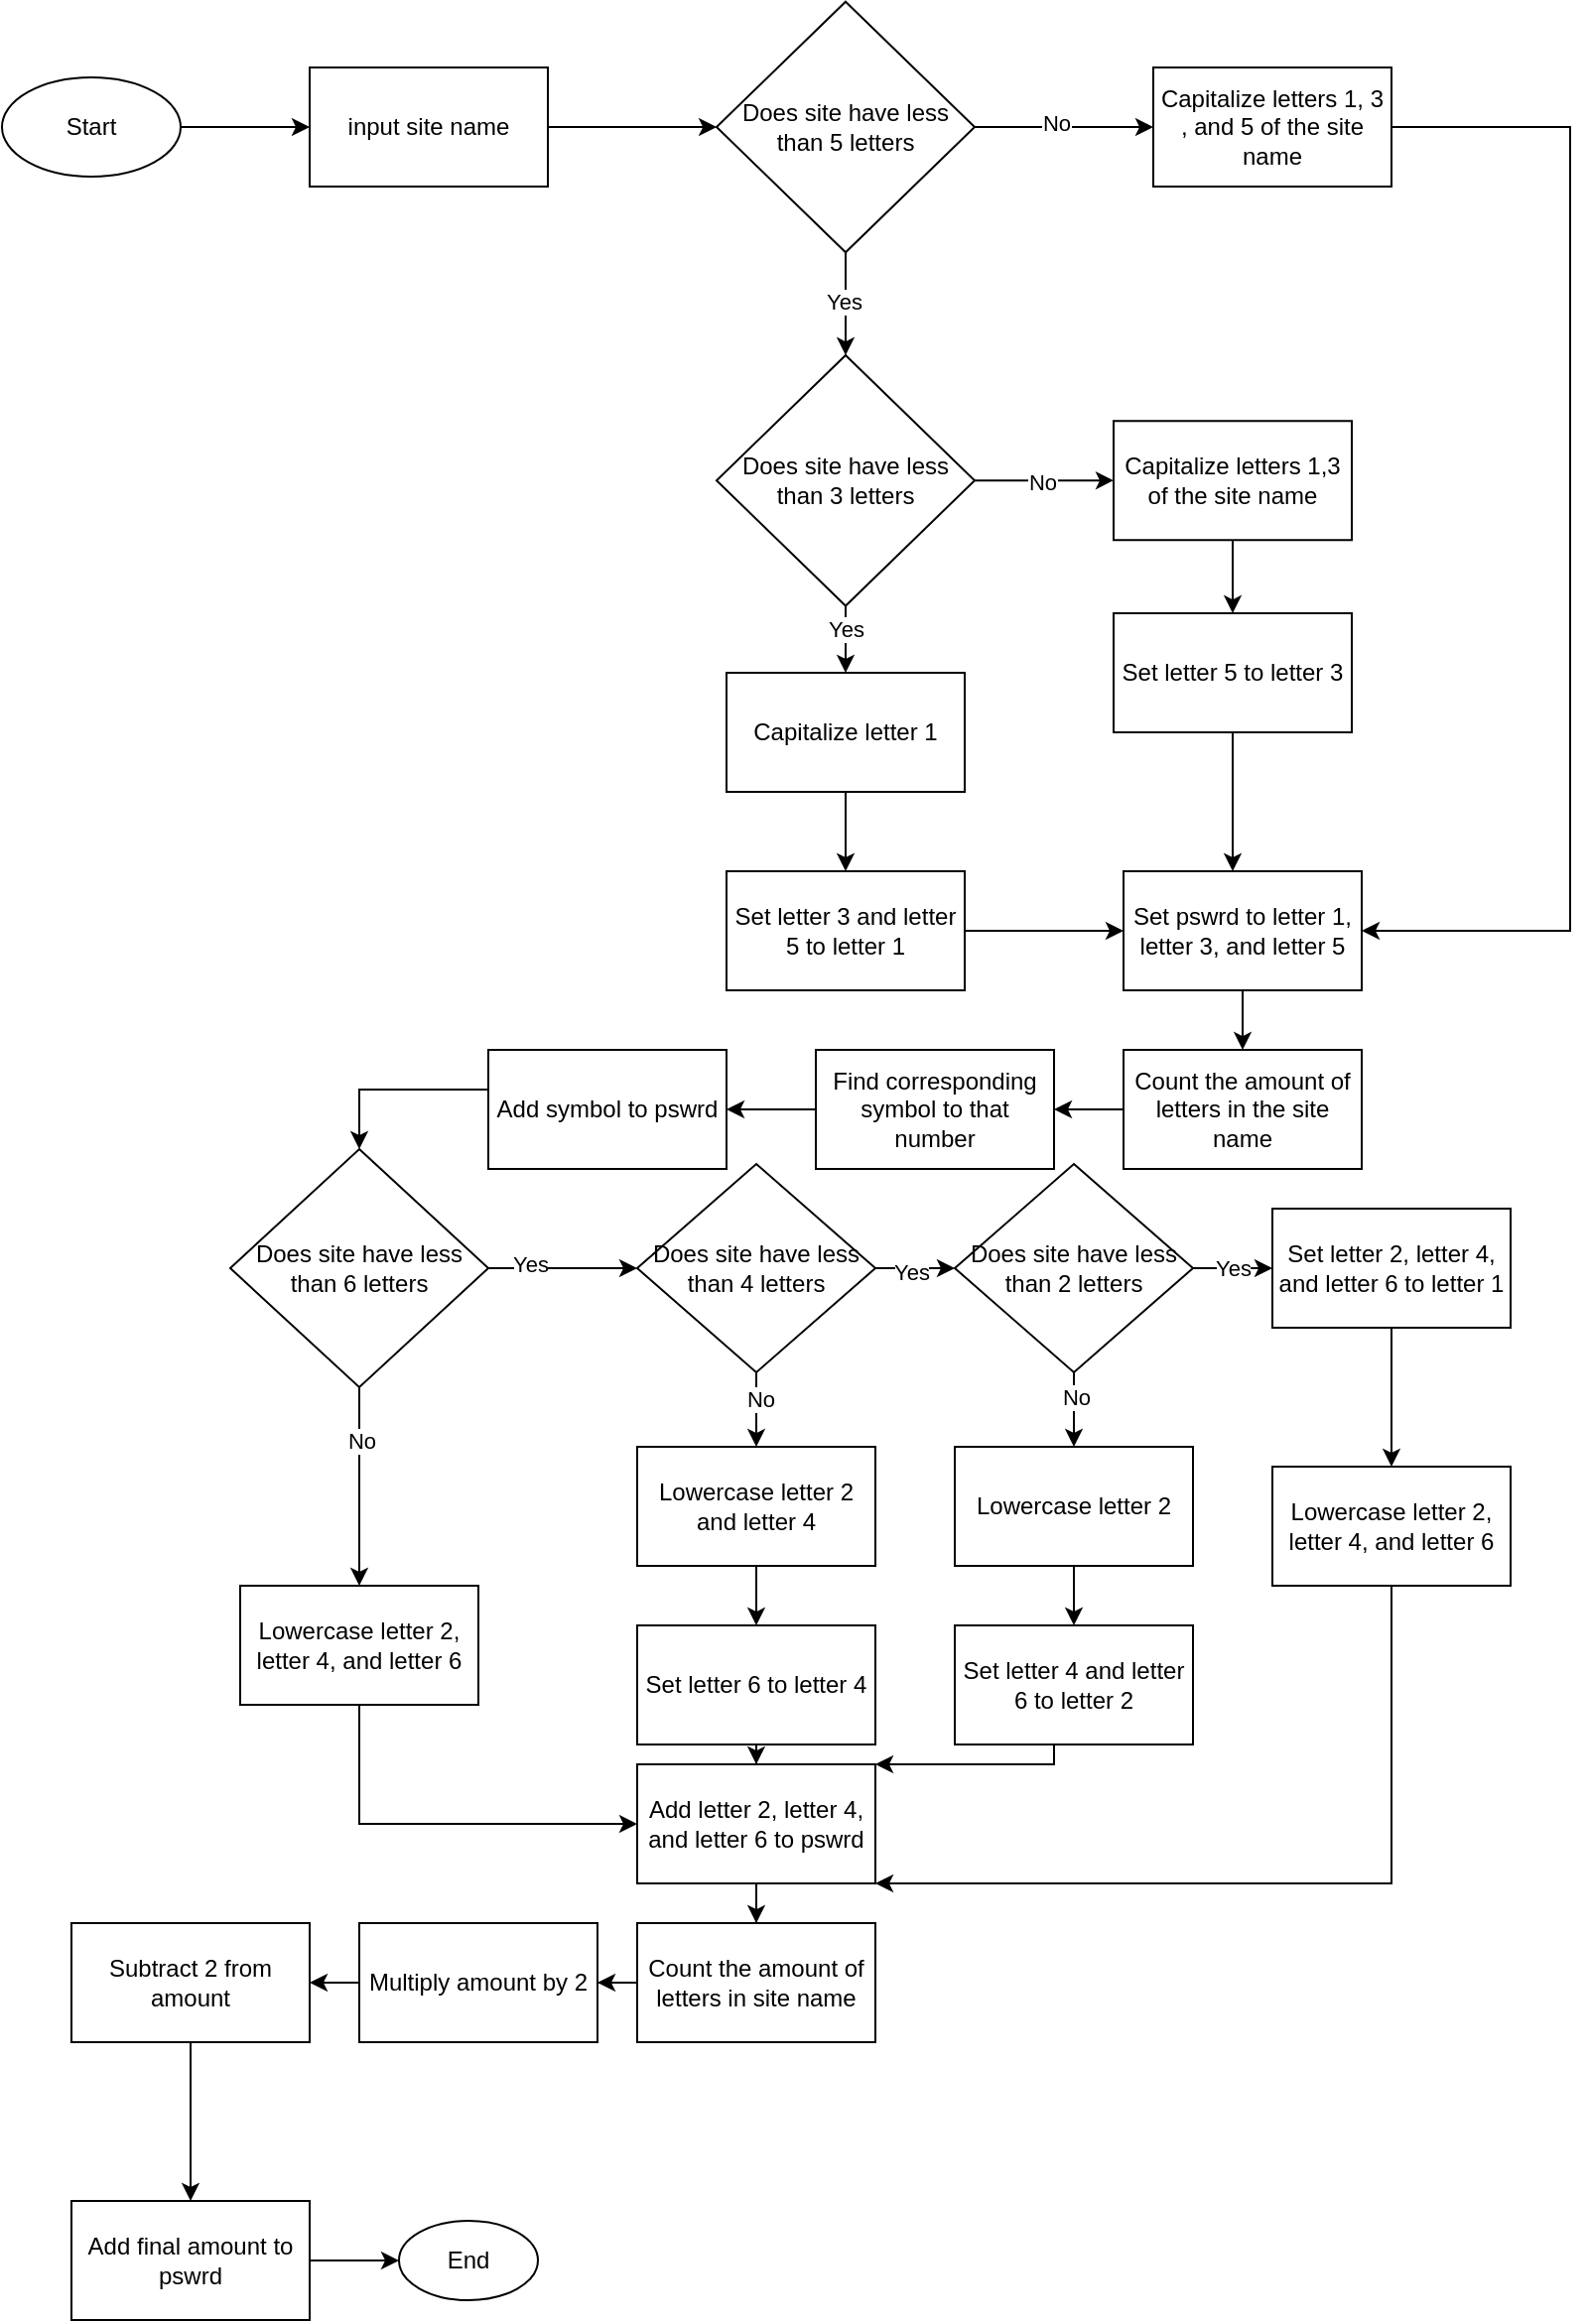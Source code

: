 <mxfile version="22.0.4" type="github">
  <diagram name="Page-1" id="J_uxx44ZMM9hjtvUiRub">
    <mxGraphModel dx="2390" dy="1263" grid="1" gridSize="10" guides="1" tooltips="1" connect="1" arrows="1" fold="1" page="1" pageScale="1" pageWidth="850" pageHeight="1100" math="0" shadow="0">
      <root>
        <mxCell id="0" />
        <mxCell id="1" parent="0" />
        <mxCell id="RTvYhVMCZxCB8CiYdLS1-3" value="" style="edgeStyle=orthogonalEdgeStyle;rounded=0;orthogonalLoop=1;jettySize=auto;html=1;" edge="1" parent="1" source="RTvYhVMCZxCB8CiYdLS1-1" target="RTvYhVMCZxCB8CiYdLS1-2">
          <mxGeometry relative="1" as="geometry" />
        </mxCell>
        <mxCell id="RTvYhVMCZxCB8CiYdLS1-1" value="Start" style="ellipse;whiteSpace=wrap;html=1;" vertex="1" parent="1">
          <mxGeometry x="50" y="50" width="90" height="50" as="geometry" />
        </mxCell>
        <mxCell id="RTvYhVMCZxCB8CiYdLS1-5" value="" style="edgeStyle=orthogonalEdgeStyle;rounded=0;orthogonalLoop=1;jettySize=auto;html=1;" edge="1" parent="1" source="RTvYhVMCZxCB8CiYdLS1-2" target="RTvYhVMCZxCB8CiYdLS1-4">
          <mxGeometry relative="1" as="geometry" />
        </mxCell>
        <mxCell id="RTvYhVMCZxCB8CiYdLS1-2" value="input site name" style="whiteSpace=wrap;html=1;" vertex="1" parent="1">
          <mxGeometry x="205" y="45" width="120" height="60" as="geometry" />
        </mxCell>
        <mxCell id="RTvYhVMCZxCB8CiYdLS1-7" value="" style="edgeStyle=orthogonalEdgeStyle;rounded=0;orthogonalLoop=1;jettySize=auto;html=1;" edge="1" parent="1" source="RTvYhVMCZxCB8CiYdLS1-4" target="RTvYhVMCZxCB8CiYdLS1-6">
          <mxGeometry relative="1" as="geometry" />
        </mxCell>
        <mxCell id="RTvYhVMCZxCB8CiYdLS1-10" value="No" style="edgeLabel;html=1;align=center;verticalAlign=middle;resizable=0;points=[];" vertex="1" connectable="0" parent="RTvYhVMCZxCB8CiYdLS1-7">
          <mxGeometry x="-0.106" y="2" relative="1" as="geometry">
            <mxPoint as="offset" />
          </mxGeometry>
        </mxCell>
        <mxCell id="RTvYhVMCZxCB8CiYdLS1-17" value="" style="edgeStyle=orthogonalEdgeStyle;rounded=0;orthogonalLoop=1;jettySize=auto;html=1;" edge="1" parent="1" source="RTvYhVMCZxCB8CiYdLS1-4">
          <mxGeometry relative="1" as="geometry">
            <mxPoint x="475" y="190.005" as="targetPoint" />
          </mxGeometry>
        </mxCell>
        <mxCell id="RTvYhVMCZxCB8CiYdLS1-20" value="Yes" style="edgeLabel;html=1;align=center;verticalAlign=middle;resizable=0;points=[];" vertex="1" connectable="0" parent="RTvYhVMCZxCB8CiYdLS1-17">
          <mxGeometry x="-0.05" y="-1" relative="1" as="geometry">
            <mxPoint as="offset" />
          </mxGeometry>
        </mxCell>
        <mxCell id="RTvYhVMCZxCB8CiYdLS1-4" value="Does site have less than 5 letters" style="rhombus;whiteSpace=wrap;html=1;" vertex="1" parent="1">
          <mxGeometry x="410" y="11.88" width="130" height="126.25" as="geometry" />
        </mxCell>
        <mxCell id="RTvYhVMCZxCB8CiYdLS1-35" style="edgeStyle=orthogonalEdgeStyle;rounded=0;orthogonalLoop=1;jettySize=auto;html=1;entryX=1;entryY=0.5;entryDx=0;entryDy=0;" edge="1" parent="1" source="RTvYhVMCZxCB8CiYdLS1-6" target="RTvYhVMCZxCB8CiYdLS1-49">
          <mxGeometry relative="1" as="geometry">
            <Array as="points">
              <mxPoint x="840" y="75" />
              <mxPoint x="840" y="480" />
            </Array>
          </mxGeometry>
        </mxCell>
        <mxCell id="RTvYhVMCZxCB8CiYdLS1-6" value="Capitalize letters 1, 3 , and 5 of the site name" style="whiteSpace=wrap;html=1;" vertex="1" parent="1">
          <mxGeometry x="630" y="45.005" width="120" height="60" as="geometry" />
        </mxCell>
        <mxCell id="RTvYhVMCZxCB8CiYdLS1-13" value="" style="edgeStyle=orthogonalEdgeStyle;rounded=0;orthogonalLoop=1;jettySize=auto;html=1;" edge="1" parent="1" source="RTvYhVMCZxCB8CiYdLS1-8" target="RTvYhVMCZxCB8CiYdLS1-12">
          <mxGeometry relative="1" as="geometry" />
        </mxCell>
        <mxCell id="RTvYhVMCZxCB8CiYdLS1-26" value="No" style="edgeLabel;html=1;align=center;verticalAlign=middle;resizable=0;points=[];" vertex="1" connectable="0" parent="RTvYhVMCZxCB8CiYdLS1-13">
          <mxGeometry x="-0.029" y="-1" relative="1" as="geometry">
            <mxPoint as="offset" />
          </mxGeometry>
        </mxCell>
        <mxCell id="RTvYhVMCZxCB8CiYdLS1-29" value="" style="edgeStyle=orthogonalEdgeStyle;rounded=0;orthogonalLoop=1;jettySize=auto;html=1;" edge="1" parent="1" source="RTvYhVMCZxCB8CiYdLS1-8" target="RTvYhVMCZxCB8CiYdLS1-28">
          <mxGeometry relative="1" as="geometry" />
        </mxCell>
        <mxCell id="RTvYhVMCZxCB8CiYdLS1-40" value="Yes" style="edgeLabel;html=1;align=center;verticalAlign=middle;resizable=0;points=[];" vertex="1" connectable="0" parent="RTvYhVMCZxCB8CiYdLS1-29">
          <mxGeometry x="-0.536" relative="1" as="geometry">
            <mxPoint as="offset" />
          </mxGeometry>
        </mxCell>
        <mxCell id="RTvYhVMCZxCB8CiYdLS1-8" value="Does site have less than 3 letters" style="rhombus;whiteSpace=wrap;html=1;" vertex="1" parent="1">
          <mxGeometry x="410" y="190" width="130" height="126.25" as="geometry" />
        </mxCell>
        <mxCell id="RTvYhVMCZxCB8CiYdLS1-22" value="" style="edgeStyle=orthogonalEdgeStyle;rounded=0;orthogonalLoop=1;jettySize=auto;html=1;" edge="1" parent="1" source="RTvYhVMCZxCB8CiYdLS1-12" target="RTvYhVMCZxCB8CiYdLS1-21">
          <mxGeometry relative="1" as="geometry">
            <Array as="points">
              <mxPoint x="670" y="310" />
              <mxPoint x="670" y="310" />
            </Array>
          </mxGeometry>
        </mxCell>
        <mxCell id="RTvYhVMCZxCB8CiYdLS1-12" value="Capitalize letters 1,3 of the site name" style="whiteSpace=wrap;html=1;" vertex="1" parent="1">
          <mxGeometry x="610" y="223.125" width="120" height="60" as="geometry" />
        </mxCell>
        <mxCell id="RTvYhVMCZxCB8CiYdLS1-50" value="" style="edgeStyle=orthogonalEdgeStyle;rounded=0;orthogonalLoop=1;jettySize=auto;html=1;" edge="1" parent="1" source="RTvYhVMCZxCB8CiYdLS1-21" target="RTvYhVMCZxCB8CiYdLS1-49">
          <mxGeometry relative="1" as="geometry">
            <Array as="points">
              <mxPoint x="670" y="410" />
              <mxPoint x="670" y="410" />
            </Array>
          </mxGeometry>
        </mxCell>
        <mxCell id="RTvYhVMCZxCB8CiYdLS1-21" value="Set letter 5 to letter 3" style="whiteSpace=wrap;html=1;" vertex="1" parent="1">
          <mxGeometry x="610" y="320.005" width="120" height="60" as="geometry" />
        </mxCell>
        <mxCell id="RTvYhVMCZxCB8CiYdLS1-31" value="" style="edgeStyle=orthogonalEdgeStyle;rounded=0;orthogonalLoop=1;jettySize=auto;html=1;" edge="1" parent="1" source="RTvYhVMCZxCB8CiYdLS1-28" target="RTvYhVMCZxCB8CiYdLS1-30">
          <mxGeometry relative="1" as="geometry" />
        </mxCell>
        <mxCell id="RTvYhVMCZxCB8CiYdLS1-28" value="Capitalize letter 1" style="whiteSpace=wrap;html=1;" vertex="1" parent="1">
          <mxGeometry x="415" y="349.995" width="120" height="60" as="geometry" />
        </mxCell>
        <mxCell id="RTvYhVMCZxCB8CiYdLS1-30" value="Set letter 3 and letter 5 to letter 1" style="whiteSpace=wrap;html=1;" vertex="1" parent="1">
          <mxGeometry x="415" y="449.995" width="120" height="60" as="geometry" />
        </mxCell>
        <mxCell id="RTvYhVMCZxCB8CiYdLS1-37" value="" style="edgeStyle=orthogonalEdgeStyle;rounded=0;orthogonalLoop=1;jettySize=auto;html=1;" edge="1" parent="1" source="RTvYhVMCZxCB8CiYdLS1-32" target="RTvYhVMCZxCB8CiYdLS1-36">
          <mxGeometry relative="1" as="geometry" />
        </mxCell>
        <mxCell id="RTvYhVMCZxCB8CiYdLS1-39" value="No" style="edgeLabel;html=1;align=center;verticalAlign=middle;resizable=0;points=[];" vertex="1" connectable="0" parent="RTvYhVMCZxCB8CiYdLS1-37">
          <mxGeometry x="-0.457" y="1" relative="1" as="geometry">
            <mxPoint as="offset" />
          </mxGeometry>
        </mxCell>
        <mxCell id="RTvYhVMCZxCB8CiYdLS1-44" value="" style="edgeStyle=orthogonalEdgeStyle;rounded=0;orthogonalLoop=1;jettySize=auto;html=1;" edge="1" parent="1" source="RTvYhVMCZxCB8CiYdLS1-32" target="RTvYhVMCZxCB8CiYdLS1-43">
          <mxGeometry relative="1" as="geometry" />
        </mxCell>
        <mxCell id="RTvYhVMCZxCB8CiYdLS1-45" value="Yes" style="edgeLabel;html=1;align=center;verticalAlign=middle;resizable=0;points=[];" vertex="1" connectable="0" parent="RTvYhVMCZxCB8CiYdLS1-44">
          <mxGeometry x="-0.44" y="2" relative="1" as="geometry">
            <mxPoint as="offset" />
          </mxGeometry>
        </mxCell>
        <mxCell id="RTvYhVMCZxCB8CiYdLS1-32" value="Does site have less than 6 letters" style="rhombus;whiteSpace=wrap;html=1;" vertex="1" parent="1">
          <mxGeometry x="165" y="590" width="130" height="120" as="geometry" />
        </mxCell>
        <mxCell id="RTvYhVMCZxCB8CiYdLS1-79" style="edgeStyle=orthogonalEdgeStyle;rounded=0;orthogonalLoop=1;jettySize=auto;html=1;entryX=0;entryY=0.5;entryDx=0;entryDy=0;" edge="1" parent="1" source="RTvYhVMCZxCB8CiYdLS1-36" target="RTvYhVMCZxCB8CiYdLS1-76">
          <mxGeometry relative="1" as="geometry">
            <Array as="points">
              <mxPoint x="230" y="930" />
            </Array>
          </mxGeometry>
        </mxCell>
        <mxCell id="RTvYhVMCZxCB8CiYdLS1-36" value="Lowercase letter 2, letter 4, and letter 6" style="whiteSpace=wrap;html=1;" vertex="1" parent="1">
          <mxGeometry x="170" y="810" width="120" height="60" as="geometry" />
        </mxCell>
        <mxCell id="RTvYhVMCZxCB8CiYdLS1-65" value="" style="edgeStyle=orthogonalEdgeStyle;rounded=0;orthogonalLoop=1;jettySize=auto;html=1;" edge="1" parent="1" source="RTvYhVMCZxCB8CiYdLS1-43" target="RTvYhVMCZxCB8CiYdLS1-64">
          <mxGeometry relative="1" as="geometry" />
        </mxCell>
        <mxCell id="RTvYhVMCZxCB8CiYdLS1-70" value="No" style="edgeLabel;html=1;align=center;verticalAlign=middle;resizable=0;points=[];" vertex="1" connectable="0" parent="RTvYhVMCZxCB8CiYdLS1-65">
          <mxGeometry x="-0.412" y="2" relative="1" as="geometry">
            <mxPoint y="1" as="offset" />
          </mxGeometry>
        </mxCell>
        <mxCell id="RTvYhVMCZxCB8CiYdLS1-85" value="" style="edgeStyle=orthogonalEdgeStyle;rounded=0;orthogonalLoop=1;jettySize=auto;html=1;" edge="1" parent="1" source="RTvYhVMCZxCB8CiYdLS1-43" target="RTvYhVMCZxCB8CiYdLS1-84">
          <mxGeometry relative="1" as="geometry" />
        </mxCell>
        <mxCell id="RTvYhVMCZxCB8CiYdLS1-99" value="Yes" style="edgeLabel;html=1;align=center;verticalAlign=middle;resizable=0;points=[];" vertex="1" connectable="0" parent="RTvYhVMCZxCB8CiYdLS1-85">
          <mxGeometry x="-0.13" y="-2" relative="1" as="geometry">
            <mxPoint as="offset" />
          </mxGeometry>
        </mxCell>
        <mxCell id="RTvYhVMCZxCB8CiYdLS1-43" value="Does site have less than 4 letters" style="rhombus;whiteSpace=wrap;html=1;" vertex="1" parent="1">
          <mxGeometry x="370" y="597.5" width="120" height="105" as="geometry" />
        </mxCell>
        <mxCell id="RTvYhVMCZxCB8CiYdLS1-51" value="" style="edgeStyle=orthogonalEdgeStyle;rounded=0;orthogonalLoop=1;jettySize=auto;html=1;" edge="1" parent="1" source="RTvYhVMCZxCB8CiYdLS1-30" target="RTvYhVMCZxCB8CiYdLS1-49">
          <mxGeometry relative="1" as="geometry">
            <mxPoint x="535" y="480" as="sourcePoint" />
            <mxPoint x="670" y="590" as="targetPoint" />
          </mxGeometry>
        </mxCell>
        <mxCell id="RTvYhVMCZxCB8CiYdLS1-55" value="" style="edgeStyle=orthogonalEdgeStyle;rounded=0;orthogonalLoop=1;jettySize=auto;html=1;" edge="1" parent="1" source="RTvYhVMCZxCB8CiYdLS1-49" target="RTvYhVMCZxCB8CiYdLS1-54">
          <mxGeometry relative="1" as="geometry" />
        </mxCell>
        <mxCell id="RTvYhVMCZxCB8CiYdLS1-49" value="Set pswrd to letter 1, letter 3, and letter 5" style="whiteSpace=wrap;html=1;" vertex="1" parent="1">
          <mxGeometry x="615" y="449.995" width="120" height="60" as="geometry" />
        </mxCell>
        <mxCell id="RTvYhVMCZxCB8CiYdLS1-60" value="" style="edgeStyle=orthogonalEdgeStyle;rounded=0;orthogonalLoop=1;jettySize=auto;html=1;" edge="1" parent="1" source="RTvYhVMCZxCB8CiYdLS1-54" target="RTvYhVMCZxCB8CiYdLS1-59">
          <mxGeometry relative="1" as="geometry" />
        </mxCell>
        <mxCell id="RTvYhVMCZxCB8CiYdLS1-54" value="Count the amount of letters in the site name" style="whiteSpace=wrap;html=1;" vertex="1" parent="1">
          <mxGeometry x="615" y="540.005" width="120" height="60" as="geometry" />
        </mxCell>
        <mxCell id="RTvYhVMCZxCB8CiYdLS1-62" value="" style="edgeStyle=orthogonalEdgeStyle;rounded=0;orthogonalLoop=1;jettySize=auto;html=1;" edge="1" parent="1" source="RTvYhVMCZxCB8CiYdLS1-59" target="RTvYhVMCZxCB8CiYdLS1-61">
          <mxGeometry relative="1" as="geometry" />
        </mxCell>
        <mxCell id="RTvYhVMCZxCB8CiYdLS1-59" value="Find corresponding symbol to that number" style="whiteSpace=wrap;html=1;" vertex="1" parent="1">
          <mxGeometry x="460" y="540.005" width="120" height="60" as="geometry" />
        </mxCell>
        <mxCell id="RTvYhVMCZxCB8CiYdLS1-63" style="edgeStyle=orthogonalEdgeStyle;rounded=0;orthogonalLoop=1;jettySize=auto;html=1;" edge="1" parent="1" source="RTvYhVMCZxCB8CiYdLS1-61" target="RTvYhVMCZxCB8CiYdLS1-32">
          <mxGeometry relative="1" as="geometry">
            <Array as="points">
              <mxPoint x="230" y="560" />
            </Array>
          </mxGeometry>
        </mxCell>
        <mxCell id="RTvYhVMCZxCB8CiYdLS1-61" value="Add symbol to pswrd" style="whiteSpace=wrap;html=1;" vertex="1" parent="1">
          <mxGeometry x="295" y="540.005" width="120" height="60" as="geometry" />
        </mxCell>
        <mxCell id="RTvYhVMCZxCB8CiYdLS1-69" value="" style="edgeStyle=orthogonalEdgeStyle;rounded=0;orthogonalLoop=1;jettySize=auto;html=1;" edge="1" parent="1" source="RTvYhVMCZxCB8CiYdLS1-64" target="RTvYhVMCZxCB8CiYdLS1-68">
          <mxGeometry relative="1" as="geometry" />
        </mxCell>
        <mxCell id="RTvYhVMCZxCB8CiYdLS1-64" value="Lowercase letter 2 and letter 4" style="whiteSpace=wrap;html=1;" vertex="1" parent="1">
          <mxGeometry x="370" y="740" width="120" height="60" as="geometry" />
        </mxCell>
        <mxCell id="RTvYhVMCZxCB8CiYdLS1-77" value="" style="edgeStyle=orthogonalEdgeStyle;rounded=0;orthogonalLoop=1;jettySize=auto;html=1;" edge="1" parent="1" source="RTvYhVMCZxCB8CiYdLS1-68" target="RTvYhVMCZxCB8CiYdLS1-76">
          <mxGeometry relative="1" as="geometry" />
        </mxCell>
        <mxCell id="RTvYhVMCZxCB8CiYdLS1-68" value="Set letter 6 to letter 4" style="whiteSpace=wrap;html=1;" vertex="1" parent="1">
          <mxGeometry x="370" y="830" width="120" height="60" as="geometry" />
        </mxCell>
        <mxCell id="RTvYhVMCZxCB8CiYdLS1-74" value="" style="edgeStyle=orthogonalEdgeStyle;rounded=0;orthogonalLoop=1;jettySize=auto;html=1;" edge="1" parent="1" source="RTvYhVMCZxCB8CiYdLS1-71" target="RTvYhVMCZxCB8CiYdLS1-73">
          <mxGeometry relative="1" as="geometry" />
        </mxCell>
        <mxCell id="RTvYhVMCZxCB8CiYdLS1-71" value="Lowercase letter 2" style="whiteSpace=wrap;html=1;" vertex="1" parent="1">
          <mxGeometry x="530" y="740" width="120" height="60" as="geometry" />
        </mxCell>
        <mxCell id="RTvYhVMCZxCB8CiYdLS1-78" style="edgeStyle=orthogonalEdgeStyle;rounded=0;orthogonalLoop=1;jettySize=auto;html=1;entryX=1;entryY=0;entryDx=0;entryDy=0;" edge="1" parent="1" source="RTvYhVMCZxCB8CiYdLS1-73" target="RTvYhVMCZxCB8CiYdLS1-76">
          <mxGeometry relative="1" as="geometry">
            <Array as="points">
              <mxPoint x="580" y="900" />
            </Array>
          </mxGeometry>
        </mxCell>
        <mxCell id="RTvYhVMCZxCB8CiYdLS1-73" value="Set letter 4 and letter 6 to letter 2" style="whiteSpace=wrap;html=1;" vertex="1" parent="1">
          <mxGeometry x="530" y="830" width="120" height="60" as="geometry" />
        </mxCell>
        <mxCell id="RTvYhVMCZxCB8CiYdLS1-81" value="" style="edgeStyle=orthogonalEdgeStyle;rounded=0;orthogonalLoop=1;jettySize=auto;html=1;" edge="1" parent="1" source="RTvYhVMCZxCB8CiYdLS1-76" target="RTvYhVMCZxCB8CiYdLS1-80">
          <mxGeometry relative="1" as="geometry" />
        </mxCell>
        <mxCell id="RTvYhVMCZxCB8CiYdLS1-76" value="Add letter 2, letter 4, and letter 6 to pswrd" style="whiteSpace=wrap;html=1;" vertex="1" parent="1">
          <mxGeometry x="370" y="900" width="120" height="60" as="geometry" />
        </mxCell>
        <mxCell id="RTvYhVMCZxCB8CiYdLS1-83" value="" style="edgeStyle=orthogonalEdgeStyle;rounded=0;orthogonalLoop=1;jettySize=auto;html=1;" edge="1" parent="1" source="RTvYhVMCZxCB8CiYdLS1-80" target="RTvYhVMCZxCB8CiYdLS1-82">
          <mxGeometry relative="1" as="geometry" />
        </mxCell>
        <mxCell id="RTvYhVMCZxCB8CiYdLS1-80" value="Count the amount of letters in site name" style="whiteSpace=wrap;html=1;" vertex="1" parent="1">
          <mxGeometry x="370" y="980" width="120" height="60" as="geometry" />
        </mxCell>
        <mxCell id="RTvYhVMCZxCB8CiYdLS1-93" value="" style="edgeStyle=orthogonalEdgeStyle;rounded=0;orthogonalLoop=1;jettySize=auto;html=1;" edge="1" parent="1" source="RTvYhVMCZxCB8CiYdLS1-82" target="RTvYhVMCZxCB8CiYdLS1-92">
          <mxGeometry relative="1" as="geometry" />
        </mxCell>
        <mxCell id="RTvYhVMCZxCB8CiYdLS1-82" value="Multiply amount by 2" style="whiteSpace=wrap;html=1;" vertex="1" parent="1">
          <mxGeometry x="230" y="980" width="120" height="60" as="geometry" />
        </mxCell>
        <mxCell id="RTvYhVMCZxCB8CiYdLS1-86" style="edgeStyle=orthogonalEdgeStyle;rounded=0;orthogonalLoop=1;jettySize=auto;html=1;entryX=0.5;entryY=0;entryDx=0;entryDy=0;" edge="1" parent="1" source="RTvYhVMCZxCB8CiYdLS1-84" target="RTvYhVMCZxCB8CiYdLS1-71">
          <mxGeometry relative="1" as="geometry" />
        </mxCell>
        <mxCell id="RTvYhVMCZxCB8CiYdLS1-100" value="No" style="edgeLabel;html=1;align=center;verticalAlign=middle;resizable=0;points=[];" vertex="1" connectable="0" parent="RTvYhVMCZxCB8CiYdLS1-86">
          <mxGeometry x="-0.419" y="1" relative="1" as="geometry">
            <mxPoint as="offset" />
          </mxGeometry>
        </mxCell>
        <mxCell id="RTvYhVMCZxCB8CiYdLS1-88" value="" style="edgeStyle=orthogonalEdgeStyle;rounded=0;orthogonalLoop=1;jettySize=auto;html=1;" edge="1" parent="1" source="RTvYhVMCZxCB8CiYdLS1-84" target="RTvYhVMCZxCB8CiYdLS1-87">
          <mxGeometry relative="1" as="geometry" />
        </mxCell>
        <mxCell id="RTvYhVMCZxCB8CiYdLS1-101" value="Yes" style="edgeLabel;html=1;align=center;verticalAlign=middle;resizable=0;points=[];" vertex="1" connectable="0" parent="RTvYhVMCZxCB8CiYdLS1-88">
          <mxGeometry x="0.07" y="-4" relative="1" as="geometry">
            <mxPoint x="-2" y="-4" as="offset" />
          </mxGeometry>
        </mxCell>
        <mxCell id="RTvYhVMCZxCB8CiYdLS1-84" value="Does site have less than 2 letters" style="rhombus;whiteSpace=wrap;html=1;" vertex="1" parent="1">
          <mxGeometry x="530" y="597.5" width="120" height="105" as="geometry" />
        </mxCell>
        <mxCell id="RTvYhVMCZxCB8CiYdLS1-90" value="" style="edgeStyle=orthogonalEdgeStyle;rounded=0;orthogonalLoop=1;jettySize=auto;html=1;" edge="1" parent="1" source="RTvYhVMCZxCB8CiYdLS1-87" target="RTvYhVMCZxCB8CiYdLS1-89">
          <mxGeometry relative="1" as="geometry">
            <Array as="points">
              <mxPoint x="750" y="730" />
              <mxPoint x="750" y="730" />
            </Array>
          </mxGeometry>
        </mxCell>
        <mxCell id="RTvYhVMCZxCB8CiYdLS1-87" value="Set letter 2, letter 4, and letter 6 to letter 1" style="whiteSpace=wrap;html=1;" vertex="1" parent="1">
          <mxGeometry x="690" y="620" width="120" height="60" as="geometry" />
        </mxCell>
        <mxCell id="RTvYhVMCZxCB8CiYdLS1-91" style="edgeStyle=orthogonalEdgeStyle;rounded=0;orthogonalLoop=1;jettySize=auto;html=1;entryX=1;entryY=1;entryDx=0;entryDy=0;" edge="1" parent="1" source="RTvYhVMCZxCB8CiYdLS1-89" target="RTvYhVMCZxCB8CiYdLS1-76">
          <mxGeometry relative="1" as="geometry">
            <Array as="points">
              <mxPoint x="750" y="960" />
            </Array>
          </mxGeometry>
        </mxCell>
        <mxCell id="RTvYhVMCZxCB8CiYdLS1-89" value="Lowercase letter 2, letter 4, and letter 6" style="whiteSpace=wrap;html=1;" vertex="1" parent="1">
          <mxGeometry x="690" y="750" width="120" height="60" as="geometry" />
        </mxCell>
        <mxCell id="RTvYhVMCZxCB8CiYdLS1-95" value="" style="edgeStyle=orthogonalEdgeStyle;rounded=0;orthogonalLoop=1;jettySize=auto;html=1;" edge="1" parent="1" source="RTvYhVMCZxCB8CiYdLS1-92" target="RTvYhVMCZxCB8CiYdLS1-94">
          <mxGeometry relative="1" as="geometry" />
        </mxCell>
        <mxCell id="RTvYhVMCZxCB8CiYdLS1-92" value="Subtract 2 from amount" style="whiteSpace=wrap;html=1;" vertex="1" parent="1">
          <mxGeometry x="85" y="980" width="120" height="60" as="geometry" />
        </mxCell>
        <mxCell id="RTvYhVMCZxCB8CiYdLS1-98" value="" style="edgeStyle=orthogonalEdgeStyle;rounded=0;orthogonalLoop=1;jettySize=auto;html=1;" edge="1" parent="1" source="RTvYhVMCZxCB8CiYdLS1-94" target="RTvYhVMCZxCB8CiYdLS1-97">
          <mxGeometry relative="1" as="geometry" />
        </mxCell>
        <mxCell id="RTvYhVMCZxCB8CiYdLS1-94" value="Add final amount to pswrd" style="whiteSpace=wrap;html=1;" vertex="1" parent="1">
          <mxGeometry x="85" y="1120" width="120" height="60" as="geometry" />
        </mxCell>
        <mxCell id="RTvYhVMCZxCB8CiYdLS1-97" value="End" style="ellipse;whiteSpace=wrap;html=1;" vertex="1" parent="1">
          <mxGeometry x="250" y="1130" width="70" height="40" as="geometry" />
        </mxCell>
      </root>
    </mxGraphModel>
  </diagram>
</mxfile>
